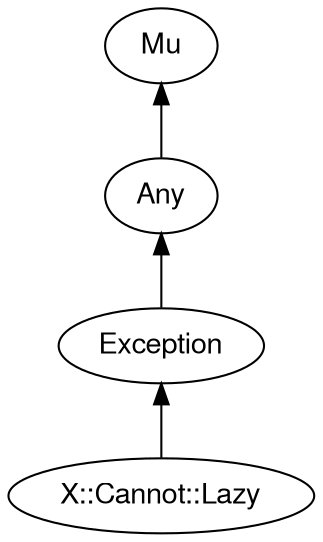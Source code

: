 digraph "perl6-type-graph" {
    rankdir=BT;
    splines=polyline;
    overlap=false; 
    // Types
    "X::Cannot::Lazy" [color="#000000", fontcolor="#000000", href="/type/X::Cannot::Lazy", fontname="FreeSans"];
    "Mu" [color="#000000", fontcolor="#000000", href="/type/Mu", fontname="FreeSans"];
    "Any" [color="#000000", fontcolor="#000000", href="/type/Any", fontname="FreeSans"];
    "Exception" [color="#000000", fontcolor="#000000", href="/type/Exception", fontname="FreeSans"];

    // Superclasses
    "X::Cannot::Lazy" -> "Exception" [color="#000000"];
    "Any" -> "Mu" [color="#000000"];
    "Exception" -> "Any" [color="#000000"];

    // Roles
}
